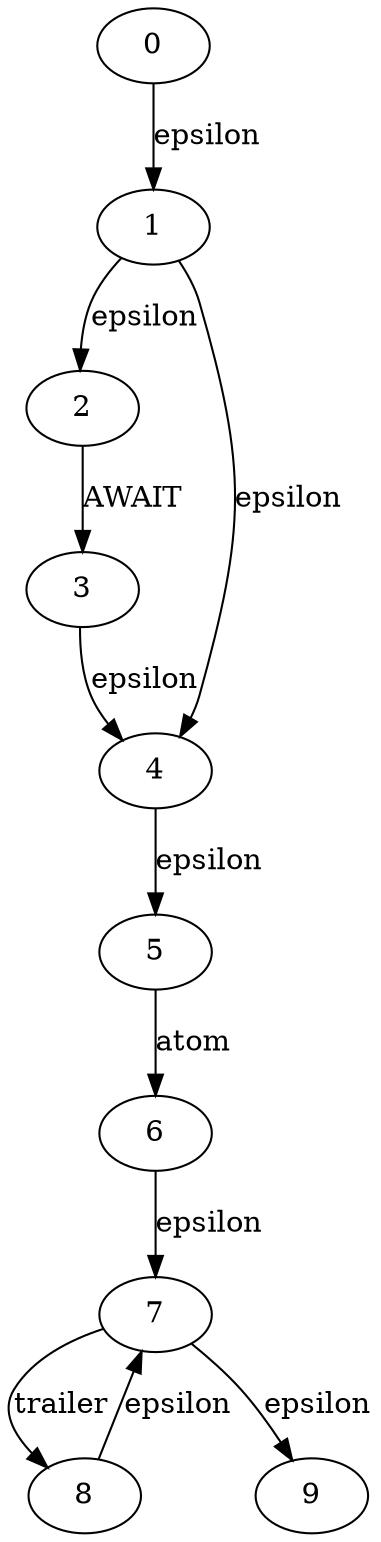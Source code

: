 
digraph atom_expr {
  0->1[label=epsilon]
  1->2[label=epsilon]
  2->3[label=AWAIT]
  3->4[label=epsilon]
  4->5[label=epsilon]
  5->6[label=atom]
  6->7[label=epsilon]
  7->8[label=trailer]
  8->7[label=epsilon]
  7->9[label=epsilon]
  1->4[label=epsilon]
}
